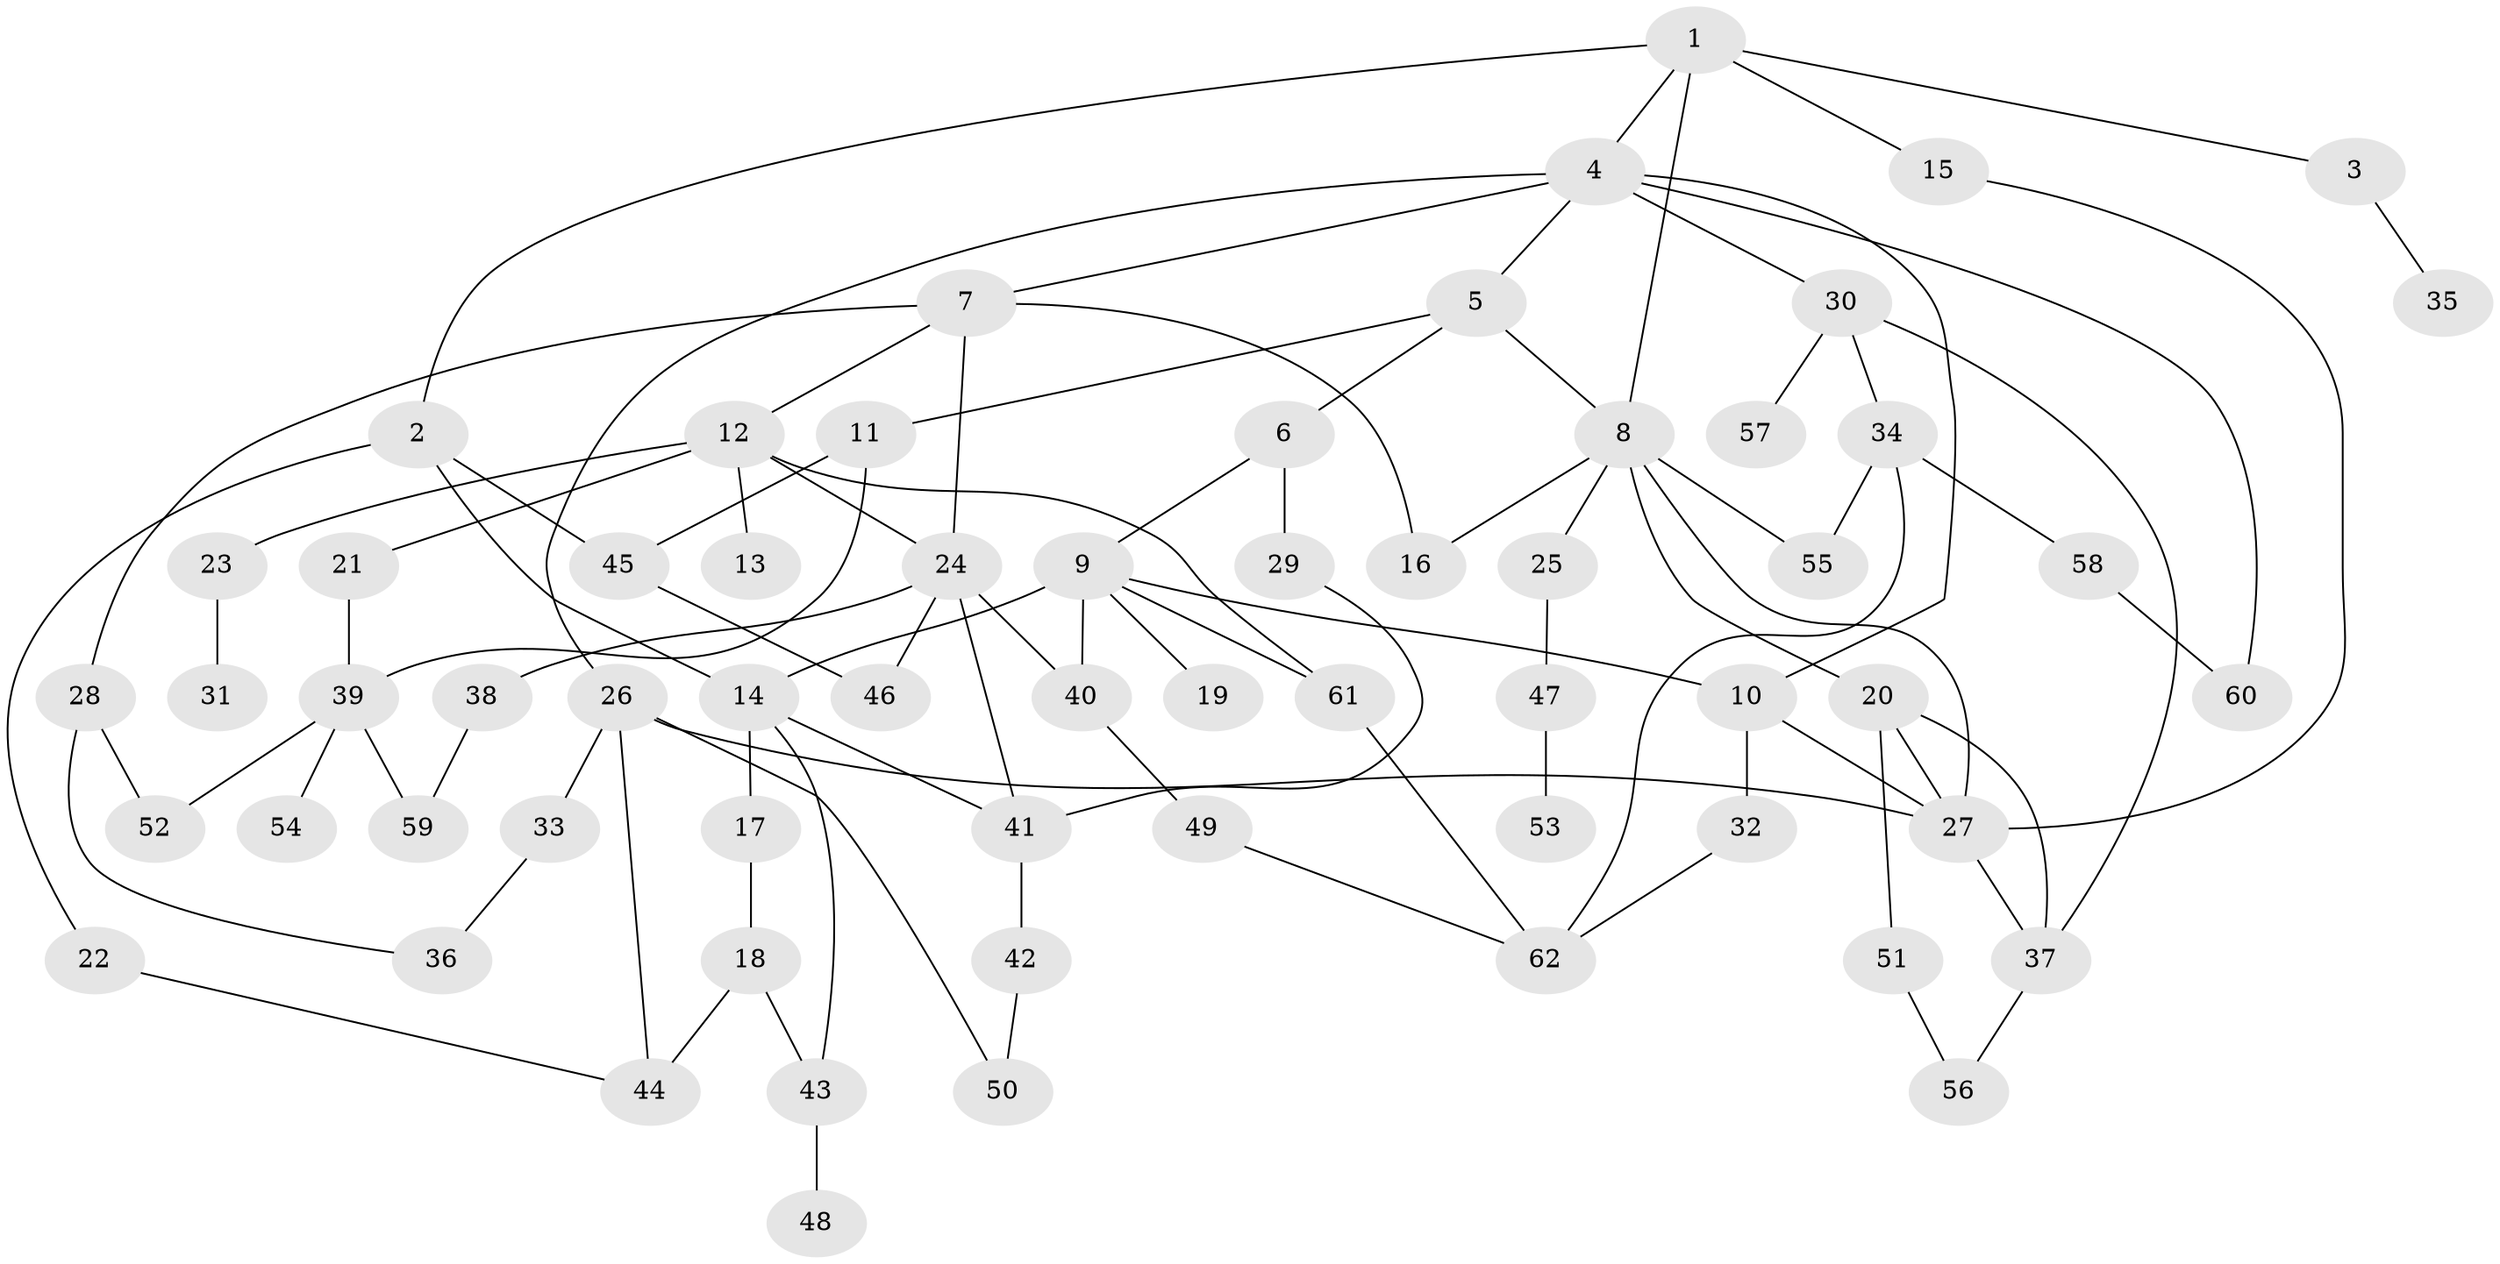 // coarse degree distribution, {3: 0.22580645161290322, 10: 0.03225806451612903, 4: 0.16129032258064516, 7: 0.06451612903225806, 5: 0.12903225806451613, 6: 0.06451612903225806, 2: 0.16129032258064516, 1: 0.16129032258064516}
// Generated by graph-tools (version 1.1) at 2025/36/03/04/25 23:36:05]
// undirected, 62 vertices, 92 edges
graph export_dot {
  node [color=gray90,style=filled];
  1;
  2;
  3;
  4;
  5;
  6;
  7;
  8;
  9;
  10;
  11;
  12;
  13;
  14;
  15;
  16;
  17;
  18;
  19;
  20;
  21;
  22;
  23;
  24;
  25;
  26;
  27;
  28;
  29;
  30;
  31;
  32;
  33;
  34;
  35;
  36;
  37;
  38;
  39;
  40;
  41;
  42;
  43;
  44;
  45;
  46;
  47;
  48;
  49;
  50;
  51;
  52;
  53;
  54;
  55;
  56;
  57;
  58;
  59;
  60;
  61;
  62;
  1 -- 2;
  1 -- 3;
  1 -- 4;
  1 -- 8;
  1 -- 15;
  2 -- 22;
  2 -- 45;
  2 -- 14;
  3 -- 35;
  4 -- 5;
  4 -- 7;
  4 -- 26;
  4 -- 30;
  4 -- 60;
  4 -- 10;
  5 -- 6;
  5 -- 11;
  5 -- 8;
  6 -- 9;
  6 -- 29;
  7 -- 12;
  7 -- 24;
  7 -- 28;
  7 -- 16;
  8 -- 16;
  8 -- 20;
  8 -- 25;
  8 -- 27;
  8 -- 55;
  9 -- 10;
  9 -- 14;
  9 -- 19;
  9 -- 40;
  9 -- 61;
  10 -- 32;
  10 -- 27;
  11 -- 45;
  11 -- 39;
  12 -- 13;
  12 -- 21;
  12 -- 23;
  12 -- 61;
  12 -- 24;
  14 -- 17;
  14 -- 41;
  14 -- 43;
  15 -- 27;
  17 -- 18;
  18 -- 43;
  18 -- 44;
  20 -- 51;
  20 -- 37;
  20 -- 27;
  21 -- 39;
  22 -- 44;
  23 -- 31;
  24 -- 38;
  24 -- 40;
  24 -- 41;
  24 -- 46;
  25 -- 47;
  26 -- 33;
  26 -- 44;
  26 -- 27;
  26 -- 50;
  27 -- 37;
  28 -- 36;
  28 -- 52;
  29 -- 41;
  30 -- 34;
  30 -- 57;
  30 -- 37;
  32 -- 62;
  33 -- 36;
  34 -- 55;
  34 -- 58;
  34 -- 62;
  37 -- 56;
  38 -- 59;
  39 -- 52;
  39 -- 54;
  39 -- 59;
  40 -- 49;
  41 -- 42;
  42 -- 50;
  43 -- 48;
  45 -- 46;
  47 -- 53;
  49 -- 62;
  51 -- 56;
  58 -- 60;
  61 -- 62;
}
